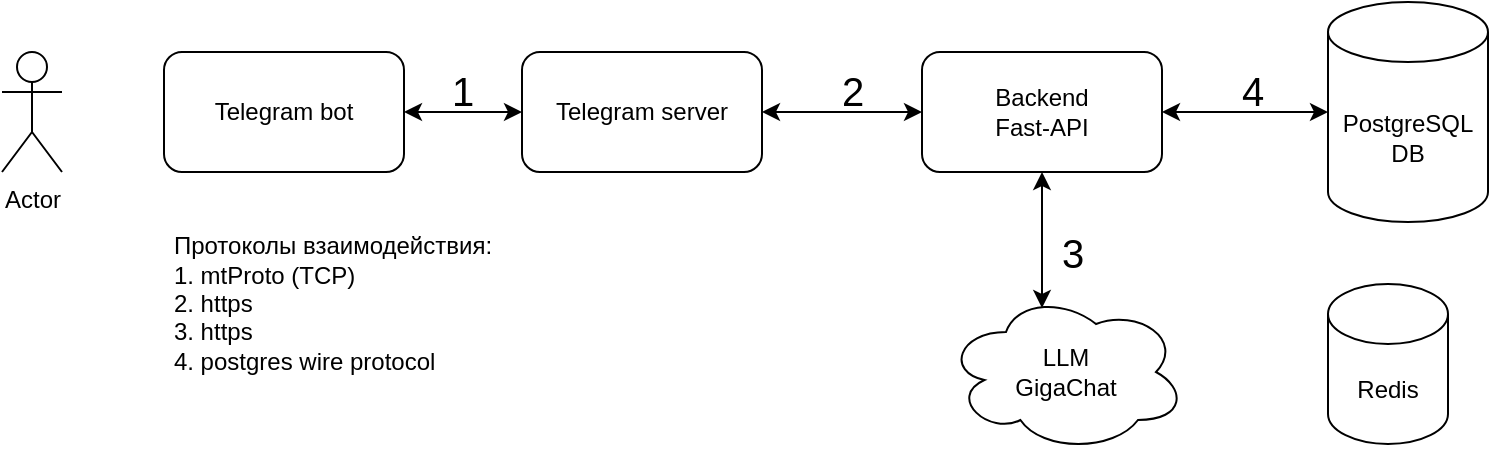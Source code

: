 <mxfile version="28.1.0">
  <diagram name="Page-1" id="Fc8RffVJn5xYqU3UtGlQ">
    <mxGraphModel dx="1055" dy="742" grid="1" gridSize="10" guides="1" tooltips="1" connect="1" arrows="1" fold="1" page="1" pageScale="1" pageWidth="850" pageHeight="1100" math="0" shadow="0">
      <root>
        <mxCell id="0" />
        <mxCell id="1" parent="0" />
        <mxCell id="fTzPdwD0FqYq8DdTM3jS-1" value="Actor" style="shape=umlActor;verticalLabelPosition=bottom;verticalAlign=top;html=1;outlineConnect=0;" vertex="1" parent="1">
          <mxGeometry x="40" y="80" width="30" height="60" as="geometry" />
        </mxCell>
        <mxCell id="fTzPdwD0FqYq8DdTM3jS-2" value="PostgreSQL&lt;div&gt;DB&lt;/div&gt;" style="shape=cylinder3;whiteSpace=wrap;html=1;boundedLbl=1;backgroundOutline=1;size=15;" vertex="1" parent="1">
          <mxGeometry x="703" y="55" width="80" height="110" as="geometry" />
        </mxCell>
        <mxCell id="fTzPdwD0FqYq8DdTM3jS-3" value="Telegram server" style="rounded=1;whiteSpace=wrap;html=1;" vertex="1" parent="1">
          <mxGeometry x="300" y="80" width="120" height="60" as="geometry" />
        </mxCell>
        <mxCell id="fTzPdwD0FqYq8DdTM3jS-4" value="Backend&lt;div&gt;Fast-API&lt;br&gt;&lt;/div&gt;" style="rounded=1;whiteSpace=wrap;html=1;" vertex="1" parent="1">
          <mxGeometry x="500" y="80" width="120" height="60" as="geometry" />
        </mxCell>
        <mxCell id="fTzPdwD0FqYq8DdTM3jS-9" value="LLM&lt;div&gt;GigaChat&lt;/div&gt;" style="ellipse;shape=cloud;whiteSpace=wrap;html=1;" vertex="1" parent="1">
          <mxGeometry x="512" y="200" width="120" height="80" as="geometry" />
        </mxCell>
        <mxCell id="fTzPdwD0FqYq8DdTM3jS-17" value="" style="endArrow=classic;startArrow=classic;html=1;rounded=0;entryX=0.5;entryY=1;entryDx=0;entryDy=0;exitX=0.4;exitY=0.1;exitDx=0;exitDy=0;exitPerimeter=0;" edge="1" parent="1" source="fTzPdwD0FqYq8DdTM3jS-9" target="fTzPdwD0FqYq8DdTM3jS-4">
          <mxGeometry width="50" height="50" relative="1" as="geometry">
            <mxPoint x="620" y="260" as="sourcePoint" />
            <mxPoint x="670" y="210" as="targetPoint" />
          </mxGeometry>
        </mxCell>
        <mxCell id="fTzPdwD0FqYq8DdTM3jS-18" value="" style="endArrow=classic;startArrow=classic;html=1;rounded=0;entryX=0;entryY=0.5;entryDx=0;entryDy=0;entryPerimeter=0;exitX=1;exitY=0.5;exitDx=0;exitDy=0;" edge="1" parent="1" source="fTzPdwD0FqYq8DdTM3jS-4" target="fTzPdwD0FqYq8DdTM3jS-2">
          <mxGeometry width="50" height="50" relative="1" as="geometry">
            <mxPoint x="580" y="260" as="sourcePoint" />
            <mxPoint x="630" y="210" as="targetPoint" />
          </mxGeometry>
        </mxCell>
        <mxCell id="fTzPdwD0FqYq8DdTM3jS-20" value="" style="endArrow=classic;startArrow=classic;html=1;rounded=0;entryX=1;entryY=0.5;entryDx=0;entryDy=0;exitX=0;exitY=0.5;exitDx=0;exitDy=0;" edge="1" parent="1" source="fTzPdwD0FqYq8DdTM3jS-4" target="fTzPdwD0FqYq8DdTM3jS-3">
          <mxGeometry width="50" height="50" relative="1" as="geometry">
            <mxPoint x="580" y="260" as="sourcePoint" />
            <mxPoint x="630" y="210" as="targetPoint" />
            <Array as="points">
              <mxPoint x="460" y="110" />
            </Array>
          </mxGeometry>
        </mxCell>
        <mxCell id="fTzPdwD0FqYq8DdTM3jS-30" value="Telegram bot" style="rounded=1;whiteSpace=wrap;html=1;" vertex="1" parent="1">
          <mxGeometry x="121" y="80" width="120" height="60" as="geometry" />
        </mxCell>
        <mxCell id="fTzPdwD0FqYq8DdTM3jS-31" value="" style="endArrow=classic;startArrow=classic;html=1;rounded=0;entryX=1;entryY=0.5;entryDx=0;entryDy=0;exitX=0;exitY=0.5;exitDx=0;exitDy=0;" edge="1" parent="1" source="fTzPdwD0FqYq8DdTM3jS-3" target="fTzPdwD0FqYq8DdTM3jS-30">
          <mxGeometry width="50" height="50" relative="1" as="geometry">
            <mxPoint x="530" y="130" as="sourcePoint" />
            <mxPoint x="450" y="130" as="targetPoint" />
            <Array as="points">
              <mxPoint x="280" y="110" />
            </Array>
          </mxGeometry>
        </mxCell>
        <mxCell id="fTzPdwD0FqYq8DdTM3jS-33" value="1" style="text;html=1;align=center;verticalAlign=middle;resizable=0;points=[];autosize=1;fontSize=20;" vertex="1" parent="1">
          <mxGeometry x="255" y="79" width="30" height="40" as="geometry" />
        </mxCell>
        <mxCell id="fTzPdwD0FqYq8DdTM3jS-34" value="Протоколы взаимодействия:&lt;div&gt;&lt;div style=&quot;text-align: left;&quot;&gt;1. mtProto (TCP)&lt;/div&gt;&lt;div style=&quot;text-align: left;&quot;&gt;2. https&lt;/div&gt;&lt;div style=&quot;text-align: left;&quot;&gt;3. https&lt;/div&gt;&lt;div style=&quot;text-align: left;&quot;&gt;4. postgres wire protocol&lt;/div&gt;&lt;div style=&quot;text-align: left;&quot;&gt;&lt;br&gt;&lt;/div&gt;&lt;div style=&quot;text-align: left;&quot;&gt;&lt;br&gt;&lt;/div&gt;&lt;/div&gt;" style="text;html=1;align=center;verticalAlign=middle;resizable=0;points=[];autosize=1;strokeColor=none;fillColor=none;" vertex="1" parent="1">
          <mxGeometry x="110" y="165" width="190" height="110" as="geometry" />
        </mxCell>
        <mxCell id="fTzPdwD0FqYq8DdTM3jS-35" value="2" style="text;html=1;align=center;verticalAlign=middle;resizable=0;points=[];autosize=1;fontSize=20;" vertex="1" parent="1">
          <mxGeometry x="450" y="79" width="30" height="40" as="geometry" />
        </mxCell>
        <mxCell id="fTzPdwD0FqYq8DdTM3jS-36" value="3" style="text;html=1;align=center;verticalAlign=middle;resizable=0;points=[];autosize=1;fontSize=20;" vertex="1" parent="1">
          <mxGeometry x="560" y="160" width="30" height="40" as="geometry" />
        </mxCell>
        <mxCell id="fTzPdwD0FqYq8DdTM3jS-38" value="4" style="text;html=1;align=center;verticalAlign=middle;resizable=0;points=[];autosize=1;fontSize=20;" vertex="1" parent="1">
          <mxGeometry x="650" y="79" width="30" height="40" as="geometry" />
        </mxCell>
        <mxCell id="fTzPdwD0FqYq8DdTM3jS-40" value="Redis" style="shape=cylinder3;whiteSpace=wrap;html=1;boundedLbl=1;backgroundOutline=1;size=15;" vertex="1" parent="1">
          <mxGeometry x="703" y="196" width="60" height="80" as="geometry" />
        </mxCell>
      </root>
    </mxGraphModel>
  </diagram>
</mxfile>
